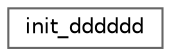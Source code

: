 digraph "Graphical Class Hierarchy"
{
 // LATEX_PDF_SIZE
  bgcolor="transparent";
  edge [fontname=Helvetica,fontsize=10,labelfontname=Helvetica,labelfontsize=10];
  node [fontname=Helvetica,fontsize=10,shape=box,height=0.2,width=0.4];
  rankdir="LR";
  Node0 [id="Node000000",label="init_dddddd",height=0.2,width=0.4,color="grey40", fillcolor="white", style="filled",URL="$structinit__dddddd.html",tooltip=" "];
}

